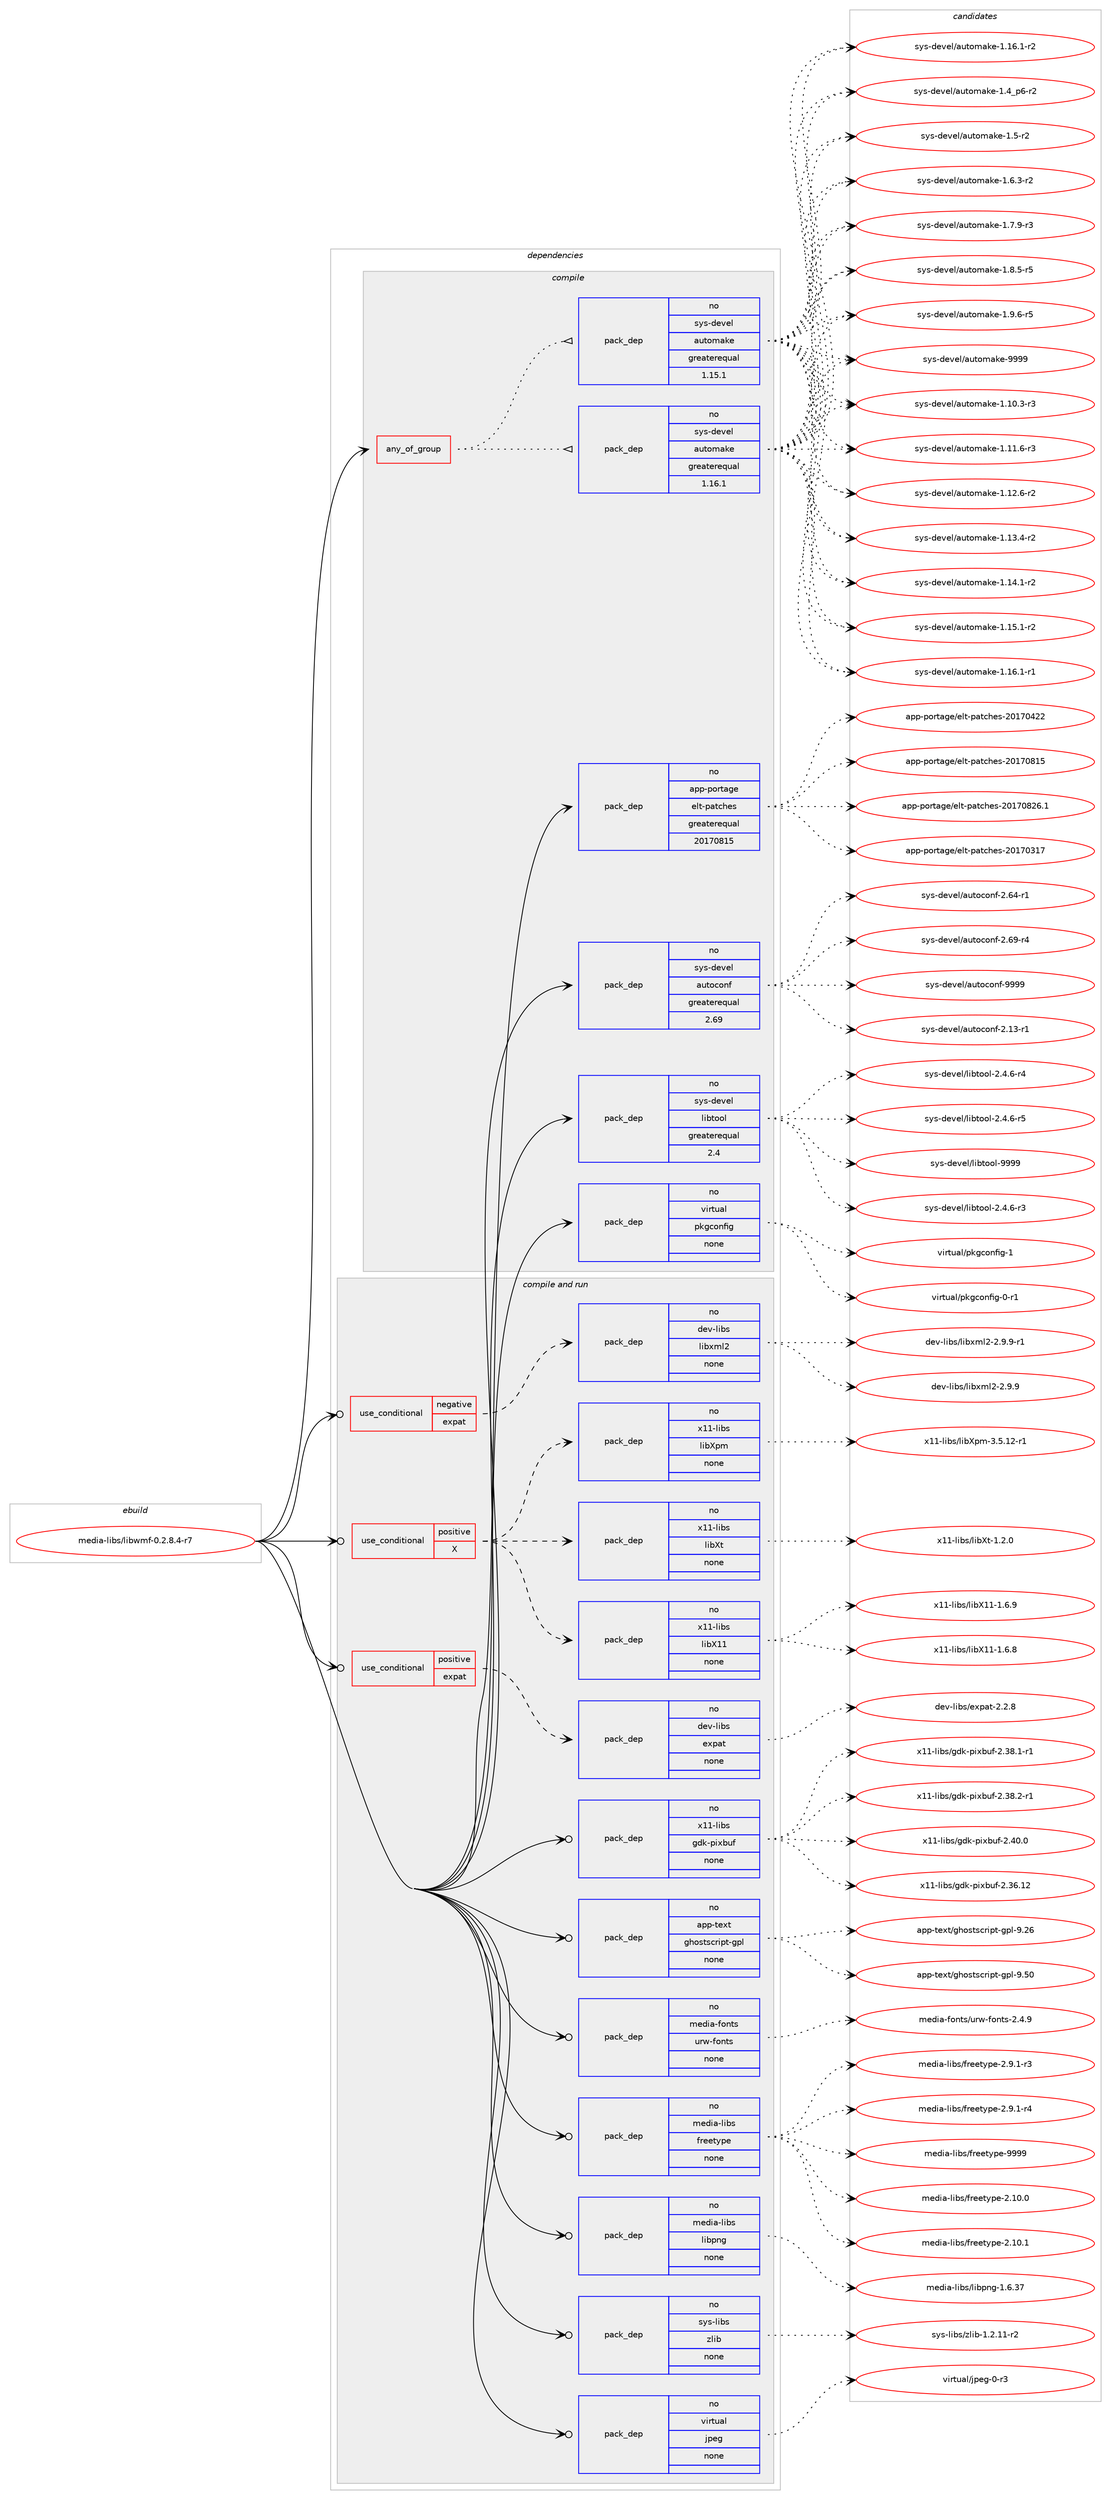 digraph prolog {

# *************
# Graph options
# *************

newrank=true;
concentrate=true;
compound=true;
graph [rankdir=LR,fontname=Helvetica,fontsize=10,ranksep=1.5];#, ranksep=2.5, nodesep=0.2];
edge  [arrowhead=vee];
node  [fontname=Helvetica,fontsize=10];

# **********
# The ebuild
# **********

subgraph cluster_leftcol {
color=gray;
rank=same;
label=<<i>ebuild</i>>;
id [label="media-libs/libwmf-0.2.8.4-r7", color=red, width=4, href="../media-libs/libwmf-0.2.8.4-r7.svg"];
}

# ****************
# The dependencies
# ****************

subgraph cluster_midcol {
color=gray;
label=<<i>dependencies</i>>;
subgraph cluster_compile {
fillcolor="#eeeeee";
style=filled;
label=<<i>compile</i>>;
subgraph any13313 {
dependency789006 [label=<<TABLE BORDER="0" CELLBORDER="1" CELLSPACING="0" CELLPADDING="4"><TR><TD CELLPADDING="10">any_of_group</TD></TR></TABLE>>, shape=none, color=red];subgraph pack583363 {
dependency789007 [label=<<TABLE BORDER="0" CELLBORDER="1" CELLSPACING="0" CELLPADDING="4" WIDTH="220"><TR><TD ROWSPAN="6" CELLPADDING="30">pack_dep</TD></TR><TR><TD WIDTH="110">no</TD></TR><TR><TD>sys-devel</TD></TR><TR><TD>automake</TD></TR><TR><TD>greaterequal</TD></TR><TR><TD>1.16.1</TD></TR></TABLE>>, shape=none, color=blue];
}
dependency789006:e -> dependency789007:w [weight=20,style="dotted",arrowhead="oinv"];
subgraph pack583364 {
dependency789008 [label=<<TABLE BORDER="0" CELLBORDER="1" CELLSPACING="0" CELLPADDING="4" WIDTH="220"><TR><TD ROWSPAN="6" CELLPADDING="30">pack_dep</TD></TR><TR><TD WIDTH="110">no</TD></TR><TR><TD>sys-devel</TD></TR><TR><TD>automake</TD></TR><TR><TD>greaterequal</TD></TR><TR><TD>1.15.1</TD></TR></TABLE>>, shape=none, color=blue];
}
dependency789006:e -> dependency789008:w [weight=20,style="dotted",arrowhead="oinv"];
}
id:e -> dependency789006:w [weight=20,style="solid",arrowhead="vee"];
subgraph pack583365 {
dependency789009 [label=<<TABLE BORDER="0" CELLBORDER="1" CELLSPACING="0" CELLPADDING="4" WIDTH="220"><TR><TD ROWSPAN="6" CELLPADDING="30">pack_dep</TD></TR><TR><TD WIDTH="110">no</TD></TR><TR><TD>app-portage</TD></TR><TR><TD>elt-patches</TD></TR><TR><TD>greaterequal</TD></TR><TR><TD>20170815</TD></TR></TABLE>>, shape=none, color=blue];
}
id:e -> dependency789009:w [weight=20,style="solid",arrowhead="vee"];
subgraph pack583366 {
dependency789010 [label=<<TABLE BORDER="0" CELLBORDER="1" CELLSPACING="0" CELLPADDING="4" WIDTH="220"><TR><TD ROWSPAN="6" CELLPADDING="30">pack_dep</TD></TR><TR><TD WIDTH="110">no</TD></TR><TR><TD>sys-devel</TD></TR><TR><TD>autoconf</TD></TR><TR><TD>greaterequal</TD></TR><TR><TD>2.69</TD></TR></TABLE>>, shape=none, color=blue];
}
id:e -> dependency789010:w [weight=20,style="solid",arrowhead="vee"];
subgraph pack583367 {
dependency789011 [label=<<TABLE BORDER="0" CELLBORDER="1" CELLSPACING="0" CELLPADDING="4" WIDTH="220"><TR><TD ROWSPAN="6" CELLPADDING="30">pack_dep</TD></TR><TR><TD WIDTH="110">no</TD></TR><TR><TD>sys-devel</TD></TR><TR><TD>libtool</TD></TR><TR><TD>greaterequal</TD></TR><TR><TD>2.4</TD></TR></TABLE>>, shape=none, color=blue];
}
id:e -> dependency789011:w [weight=20,style="solid",arrowhead="vee"];
subgraph pack583368 {
dependency789012 [label=<<TABLE BORDER="0" CELLBORDER="1" CELLSPACING="0" CELLPADDING="4" WIDTH="220"><TR><TD ROWSPAN="6" CELLPADDING="30">pack_dep</TD></TR><TR><TD WIDTH="110">no</TD></TR><TR><TD>virtual</TD></TR><TR><TD>pkgconfig</TD></TR><TR><TD>none</TD></TR><TR><TD></TD></TR></TABLE>>, shape=none, color=blue];
}
id:e -> dependency789012:w [weight=20,style="solid",arrowhead="vee"];
}
subgraph cluster_compileandrun {
fillcolor="#eeeeee";
style=filled;
label=<<i>compile and run</i>>;
subgraph cond191897 {
dependency789013 [label=<<TABLE BORDER="0" CELLBORDER="1" CELLSPACING="0" CELLPADDING="4"><TR><TD ROWSPAN="3" CELLPADDING="10">use_conditional</TD></TR><TR><TD>negative</TD></TR><TR><TD>expat</TD></TR></TABLE>>, shape=none, color=red];
subgraph pack583369 {
dependency789014 [label=<<TABLE BORDER="0" CELLBORDER="1" CELLSPACING="0" CELLPADDING="4" WIDTH="220"><TR><TD ROWSPAN="6" CELLPADDING="30">pack_dep</TD></TR><TR><TD WIDTH="110">no</TD></TR><TR><TD>dev-libs</TD></TR><TR><TD>libxml2</TD></TR><TR><TD>none</TD></TR><TR><TD></TD></TR></TABLE>>, shape=none, color=blue];
}
dependency789013:e -> dependency789014:w [weight=20,style="dashed",arrowhead="vee"];
}
id:e -> dependency789013:w [weight=20,style="solid",arrowhead="odotvee"];
subgraph cond191898 {
dependency789015 [label=<<TABLE BORDER="0" CELLBORDER="1" CELLSPACING="0" CELLPADDING="4"><TR><TD ROWSPAN="3" CELLPADDING="10">use_conditional</TD></TR><TR><TD>positive</TD></TR><TR><TD>X</TD></TR></TABLE>>, shape=none, color=red];
subgraph pack583370 {
dependency789016 [label=<<TABLE BORDER="0" CELLBORDER="1" CELLSPACING="0" CELLPADDING="4" WIDTH="220"><TR><TD ROWSPAN="6" CELLPADDING="30">pack_dep</TD></TR><TR><TD WIDTH="110">no</TD></TR><TR><TD>x11-libs</TD></TR><TR><TD>libX11</TD></TR><TR><TD>none</TD></TR><TR><TD></TD></TR></TABLE>>, shape=none, color=blue];
}
dependency789015:e -> dependency789016:w [weight=20,style="dashed",arrowhead="vee"];
subgraph pack583371 {
dependency789017 [label=<<TABLE BORDER="0" CELLBORDER="1" CELLSPACING="0" CELLPADDING="4" WIDTH="220"><TR><TD ROWSPAN="6" CELLPADDING="30">pack_dep</TD></TR><TR><TD WIDTH="110">no</TD></TR><TR><TD>x11-libs</TD></TR><TR><TD>libXt</TD></TR><TR><TD>none</TD></TR><TR><TD></TD></TR></TABLE>>, shape=none, color=blue];
}
dependency789015:e -> dependency789017:w [weight=20,style="dashed",arrowhead="vee"];
subgraph pack583372 {
dependency789018 [label=<<TABLE BORDER="0" CELLBORDER="1" CELLSPACING="0" CELLPADDING="4" WIDTH="220"><TR><TD ROWSPAN="6" CELLPADDING="30">pack_dep</TD></TR><TR><TD WIDTH="110">no</TD></TR><TR><TD>x11-libs</TD></TR><TR><TD>libXpm</TD></TR><TR><TD>none</TD></TR><TR><TD></TD></TR></TABLE>>, shape=none, color=blue];
}
dependency789015:e -> dependency789018:w [weight=20,style="dashed",arrowhead="vee"];
}
id:e -> dependency789015:w [weight=20,style="solid",arrowhead="odotvee"];
subgraph cond191899 {
dependency789019 [label=<<TABLE BORDER="0" CELLBORDER="1" CELLSPACING="0" CELLPADDING="4"><TR><TD ROWSPAN="3" CELLPADDING="10">use_conditional</TD></TR><TR><TD>positive</TD></TR><TR><TD>expat</TD></TR></TABLE>>, shape=none, color=red];
subgraph pack583373 {
dependency789020 [label=<<TABLE BORDER="0" CELLBORDER="1" CELLSPACING="0" CELLPADDING="4" WIDTH="220"><TR><TD ROWSPAN="6" CELLPADDING="30">pack_dep</TD></TR><TR><TD WIDTH="110">no</TD></TR><TR><TD>dev-libs</TD></TR><TR><TD>expat</TD></TR><TR><TD>none</TD></TR><TR><TD></TD></TR></TABLE>>, shape=none, color=blue];
}
dependency789019:e -> dependency789020:w [weight=20,style="dashed",arrowhead="vee"];
}
id:e -> dependency789019:w [weight=20,style="solid",arrowhead="odotvee"];
subgraph pack583374 {
dependency789021 [label=<<TABLE BORDER="0" CELLBORDER="1" CELLSPACING="0" CELLPADDING="4" WIDTH="220"><TR><TD ROWSPAN="6" CELLPADDING="30">pack_dep</TD></TR><TR><TD WIDTH="110">no</TD></TR><TR><TD>app-text</TD></TR><TR><TD>ghostscript-gpl</TD></TR><TR><TD>none</TD></TR><TR><TD></TD></TR></TABLE>>, shape=none, color=blue];
}
id:e -> dependency789021:w [weight=20,style="solid",arrowhead="odotvee"];
subgraph pack583375 {
dependency789022 [label=<<TABLE BORDER="0" CELLBORDER="1" CELLSPACING="0" CELLPADDING="4" WIDTH="220"><TR><TD ROWSPAN="6" CELLPADDING="30">pack_dep</TD></TR><TR><TD WIDTH="110">no</TD></TR><TR><TD>media-fonts</TD></TR><TR><TD>urw-fonts</TD></TR><TR><TD>none</TD></TR><TR><TD></TD></TR></TABLE>>, shape=none, color=blue];
}
id:e -> dependency789022:w [weight=20,style="solid",arrowhead="odotvee"];
subgraph pack583376 {
dependency789023 [label=<<TABLE BORDER="0" CELLBORDER="1" CELLSPACING="0" CELLPADDING="4" WIDTH="220"><TR><TD ROWSPAN="6" CELLPADDING="30">pack_dep</TD></TR><TR><TD WIDTH="110">no</TD></TR><TR><TD>media-libs</TD></TR><TR><TD>freetype</TD></TR><TR><TD>none</TD></TR><TR><TD></TD></TR></TABLE>>, shape=none, color=blue];
}
id:e -> dependency789023:w [weight=20,style="solid",arrowhead="odotvee"];
subgraph pack583377 {
dependency789024 [label=<<TABLE BORDER="0" CELLBORDER="1" CELLSPACING="0" CELLPADDING="4" WIDTH="220"><TR><TD ROWSPAN="6" CELLPADDING="30">pack_dep</TD></TR><TR><TD WIDTH="110">no</TD></TR><TR><TD>media-libs</TD></TR><TR><TD>libpng</TD></TR><TR><TD>none</TD></TR><TR><TD></TD></TR></TABLE>>, shape=none, color=blue];
}
id:e -> dependency789024:w [weight=20,style="solid",arrowhead="odotvee"];
subgraph pack583378 {
dependency789025 [label=<<TABLE BORDER="0" CELLBORDER="1" CELLSPACING="0" CELLPADDING="4" WIDTH="220"><TR><TD ROWSPAN="6" CELLPADDING="30">pack_dep</TD></TR><TR><TD WIDTH="110">no</TD></TR><TR><TD>sys-libs</TD></TR><TR><TD>zlib</TD></TR><TR><TD>none</TD></TR><TR><TD></TD></TR></TABLE>>, shape=none, color=blue];
}
id:e -> dependency789025:w [weight=20,style="solid",arrowhead="odotvee"];
subgraph pack583379 {
dependency789026 [label=<<TABLE BORDER="0" CELLBORDER="1" CELLSPACING="0" CELLPADDING="4" WIDTH="220"><TR><TD ROWSPAN="6" CELLPADDING="30">pack_dep</TD></TR><TR><TD WIDTH="110">no</TD></TR><TR><TD>virtual</TD></TR><TR><TD>jpeg</TD></TR><TR><TD>none</TD></TR><TR><TD></TD></TR></TABLE>>, shape=none, color=blue];
}
id:e -> dependency789026:w [weight=20,style="solid",arrowhead="odotvee"];
subgraph pack583380 {
dependency789027 [label=<<TABLE BORDER="0" CELLBORDER="1" CELLSPACING="0" CELLPADDING="4" WIDTH="220"><TR><TD ROWSPAN="6" CELLPADDING="30">pack_dep</TD></TR><TR><TD WIDTH="110">no</TD></TR><TR><TD>x11-libs</TD></TR><TR><TD>gdk-pixbuf</TD></TR><TR><TD>none</TD></TR><TR><TD></TD></TR></TABLE>>, shape=none, color=blue];
}
id:e -> dependency789027:w [weight=20,style="solid",arrowhead="odotvee"];
}
subgraph cluster_run {
fillcolor="#eeeeee";
style=filled;
label=<<i>run</i>>;
}
}

# **************
# The candidates
# **************

subgraph cluster_choices {
rank=same;
color=gray;
label=<<i>candidates</i>>;

subgraph choice583363 {
color=black;
nodesep=1;
choice11512111545100101118101108479711711611110997107101454946494846514511451 [label="sys-devel/automake-1.10.3-r3", color=red, width=4,href="../sys-devel/automake-1.10.3-r3.svg"];
choice11512111545100101118101108479711711611110997107101454946494946544511451 [label="sys-devel/automake-1.11.6-r3", color=red, width=4,href="../sys-devel/automake-1.11.6-r3.svg"];
choice11512111545100101118101108479711711611110997107101454946495046544511450 [label="sys-devel/automake-1.12.6-r2", color=red, width=4,href="../sys-devel/automake-1.12.6-r2.svg"];
choice11512111545100101118101108479711711611110997107101454946495146524511450 [label="sys-devel/automake-1.13.4-r2", color=red, width=4,href="../sys-devel/automake-1.13.4-r2.svg"];
choice11512111545100101118101108479711711611110997107101454946495246494511450 [label="sys-devel/automake-1.14.1-r2", color=red, width=4,href="../sys-devel/automake-1.14.1-r2.svg"];
choice11512111545100101118101108479711711611110997107101454946495346494511450 [label="sys-devel/automake-1.15.1-r2", color=red, width=4,href="../sys-devel/automake-1.15.1-r2.svg"];
choice11512111545100101118101108479711711611110997107101454946495446494511449 [label="sys-devel/automake-1.16.1-r1", color=red, width=4,href="../sys-devel/automake-1.16.1-r1.svg"];
choice11512111545100101118101108479711711611110997107101454946495446494511450 [label="sys-devel/automake-1.16.1-r2", color=red, width=4,href="../sys-devel/automake-1.16.1-r2.svg"];
choice115121115451001011181011084797117116111109971071014549465295112544511450 [label="sys-devel/automake-1.4_p6-r2", color=red, width=4,href="../sys-devel/automake-1.4_p6-r2.svg"];
choice11512111545100101118101108479711711611110997107101454946534511450 [label="sys-devel/automake-1.5-r2", color=red, width=4,href="../sys-devel/automake-1.5-r2.svg"];
choice115121115451001011181011084797117116111109971071014549465446514511450 [label="sys-devel/automake-1.6.3-r2", color=red, width=4,href="../sys-devel/automake-1.6.3-r2.svg"];
choice115121115451001011181011084797117116111109971071014549465546574511451 [label="sys-devel/automake-1.7.9-r3", color=red, width=4,href="../sys-devel/automake-1.7.9-r3.svg"];
choice115121115451001011181011084797117116111109971071014549465646534511453 [label="sys-devel/automake-1.8.5-r5", color=red, width=4,href="../sys-devel/automake-1.8.5-r5.svg"];
choice115121115451001011181011084797117116111109971071014549465746544511453 [label="sys-devel/automake-1.9.6-r5", color=red, width=4,href="../sys-devel/automake-1.9.6-r5.svg"];
choice115121115451001011181011084797117116111109971071014557575757 [label="sys-devel/automake-9999", color=red, width=4,href="../sys-devel/automake-9999.svg"];
dependency789007:e -> choice11512111545100101118101108479711711611110997107101454946494846514511451:w [style=dotted,weight="100"];
dependency789007:e -> choice11512111545100101118101108479711711611110997107101454946494946544511451:w [style=dotted,weight="100"];
dependency789007:e -> choice11512111545100101118101108479711711611110997107101454946495046544511450:w [style=dotted,weight="100"];
dependency789007:e -> choice11512111545100101118101108479711711611110997107101454946495146524511450:w [style=dotted,weight="100"];
dependency789007:e -> choice11512111545100101118101108479711711611110997107101454946495246494511450:w [style=dotted,weight="100"];
dependency789007:e -> choice11512111545100101118101108479711711611110997107101454946495346494511450:w [style=dotted,weight="100"];
dependency789007:e -> choice11512111545100101118101108479711711611110997107101454946495446494511449:w [style=dotted,weight="100"];
dependency789007:e -> choice11512111545100101118101108479711711611110997107101454946495446494511450:w [style=dotted,weight="100"];
dependency789007:e -> choice115121115451001011181011084797117116111109971071014549465295112544511450:w [style=dotted,weight="100"];
dependency789007:e -> choice11512111545100101118101108479711711611110997107101454946534511450:w [style=dotted,weight="100"];
dependency789007:e -> choice115121115451001011181011084797117116111109971071014549465446514511450:w [style=dotted,weight="100"];
dependency789007:e -> choice115121115451001011181011084797117116111109971071014549465546574511451:w [style=dotted,weight="100"];
dependency789007:e -> choice115121115451001011181011084797117116111109971071014549465646534511453:w [style=dotted,weight="100"];
dependency789007:e -> choice115121115451001011181011084797117116111109971071014549465746544511453:w [style=dotted,weight="100"];
dependency789007:e -> choice115121115451001011181011084797117116111109971071014557575757:w [style=dotted,weight="100"];
}
subgraph choice583364 {
color=black;
nodesep=1;
choice11512111545100101118101108479711711611110997107101454946494846514511451 [label="sys-devel/automake-1.10.3-r3", color=red, width=4,href="../sys-devel/automake-1.10.3-r3.svg"];
choice11512111545100101118101108479711711611110997107101454946494946544511451 [label="sys-devel/automake-1.11.6-r3", color=red, width=4,href="../sys-devel/automake-1.11.6-r3.svg"];
choice11512111545100101118101108479711711611110997107101454946495046544511450 [label="sys-devel/automake-1.12.6-r2", color=red, width=4,href="../sys-devel/automake-1.12.6-r2.svg"];
choice11512111545100101118101108479711711611110997107101454946495146524511450 [label="sys-devel/automake-1.13.4-r2", color=red, width=4,href="../sys-devel/automake-1.13.4-r2.svg"];
choice11512111545100101118101108479711711611110997107101454946495246494511450 [label="sys-devel/automake-1.14.1-r2", color=red, width=4,href="../sys-devel/automake-1.14.1-r2.svg"];
choice11512111545100101118101108479711711611110997107101454946495346494511450 [label="sys-devel/automake-1.15.1-r2", color=red, width=4,href="../sys-devel/automake-1.15.1-r2.svg"];
choice11512111545100101118101108479711711611110997107101454946495446494511449 [label="sys-devel/automake-1.16.1-r1", color=red, width=4,href="../sys-devel/automake-1.16.1-r1.svg"];
choice11512111545100101118101108479711711611110997107101454946495446494511450 [label="sys-devel/automake-1.16.1-r2", color=red, width=4,href="../sys-devel/automake-1.16.1-r2.svg"];
choice115121115451001011181011084797117116111109971071014549465295112544511450 [label="sys-devel/automake-1.4_p6-r2", color=red, width=4,href="../sys-devel/automake-1.4_p6-r2.svg"];
choice11512111545100101118101108479711711611110997107101454946534511450 [label="sys-devel/automake-1.5-r2", color=red, width=4,href="../sys-devel/automake-1.5-r2.svg"];
choice115121115451001011181011084797117116111109971071014549465446514511450 [label="sys-devel/automake-1.6.3-r2", color=red, width=4,href="../sys-devel/automake-1.6.3-r2.svg"];
choice115121115451001011181011084797117116111109971071014549465546574511451 [label="sys-devel/automake-1.7.9-r3", color=red, width=4,href="../sys-devel/automake-1.7.9-r3.svg"];
choice115121115451001011181011084797117116111109971071014549465646534511453 [label="sys-devel/automake-1.8.5-r5", color=red, width=4,href="../sys-devel/automake-1.8.5-r5.svg"];
choice115121115451001011181011084797117116111109971071014549465746544511453 [label="sys-devel/automake-1.9.6-r5", color=red, width=4,href="../sys-devel/automake-1.9.6-r5.svg"];
choice115121115451001011181011084797117116111109971071014557575757 [label="sys-devel/automake-9999", color=red, width=4,href="../sys-devel/automake-9999.svg"];
dependency789008:e -> choice11512111545100101118101108479711711611110997107101454946494846514511451:w [style=dotted,weight="100"];
dependency789008:e -> choice11512111545100101118101108479711711611110997107101454946494946544511451:w [style=dotted,weight="100"];
dependency789008:e -> choice11512111545100101118101108479711711611110997107101454946495046544511450:w [style=dotted,weight="100"];
dependency789008:e -> choice11512111545100101118101108479711711611110997107101454946495146524511450:w [style=dotted,weight="100"];
dependency789008:e -> choice11512111545100101118101108479711711611110997107101454946495246494511450:w [style=dotted,weight="100"];
dependency789008:e -> choice11512111545100101118101108479711711611110997107101454946495346494511450:w [style=dotted,weight="100"];
dependency789008:e -> choice11512111545100101118101108479711711611110997107101454946495446494511449:w [style=dotted,weight="100"];
dependency789008:e -> choice11512111545100101118101108479711711611110997107101454946495446494511450:w [style=dotted,weight="100"];
dependency789008:e -> choice115121115451001011181011084797117116111109971071014549465295112544511450:w [style=dotted,weight="100"];
dependency789008:e -> choice11512111545100101118101108479711711611110997107101454946534511450:w [style=dotted,weight="100"];
dependency789008:e -> choice115121115451001011181011084797117116111109971071014549465446514511450:w [style=dotted,weight="100"];
dependency789008:e -> choice115121115451001011181011084797117116111109971071014549465546574511451:w [style=dotted,weight="100"];
dependency789008:e -> choice115121115451001011181011084797117116111109971071014549465646534511453:w [style=dotted,weight="100"];
dependency789008:e -> choice115121115451001011181011084797117116111109971071014549465746544511453:w [style=dotted,weight="100"];
dependency789008:e -> choice115121115451001011181011084797117116111109971071014557575757:w [style=dotted,weight="100"];
}
subgraph choice583365 {
color=black;
nodesep=1;
choice97112112451121111141169710310147101108116451129711699104101115455048495548514955 [label="app-portage/elt-patches-20170317", color=red, width=4,href="../app-portage/elt-patches-20170317.svg"];
choice97112112451121111141169710310147101108116451129711699104101115455048495548525050 [label="app-portage/elt-patches-20170422", color=red, width=4,href="../app-portage/elt-patches-20170422.svg"];
choice97112112451121111141169710310147101108116451129711699104101115455048495548564953 [label="app-portage/elt-patches-20170815", color=red, width=4,href="../app-portage/elt-patches-20170815.svg"];
choice971121124511211111411697103101471011081164511297116991041011154550484955485650544649 [label="app-portage/elt-patches-20170826.1", color=red, width=4,href="../app-portage/elt-patches-20170826.1.svg"];
dependency789009:e -> choice97112112451121111141169710310147101108116451129711699104101115455048495548514955:w [style=dotted,weight="100"];
dependency789009:e -> choice97112112451121111141169710310147101108116451129711699104101115455048495548525050:w [style=dotted,weight="100"];
dependency789009:e -> choice97112112451121111141169710310147101108116451129711699104101115455048495548564953:w [style=dotted,weight="100"];
dependency789009:e -> choice971121124511211111411697103101471011081164511297116991041011154550484955485650544649:w [style=dotted,weight="100"];
}
subgraph choice583366 {
color=black;
nodesep=1;
choice1151211154510010111810110847971171161119911111010245504649514511449 [label="sys-devel/autoconf-2.13-r1", color=red, width=4,href="../sys-devel/autoconf-2.13-r1.svg"];
choice1151211154510010111810110847971171161119911111010245504654524511449 [label="sys-devel/autoconf-2.64-r1", color=red, width=4,href="../sys-devel/autoconf-2.64-r1.svg"];
choice1151211154510010111810110847971171161119911111010245504654574511452 [label="sys-devel/autoconf-2.69-r4", color=red, width=4,href="../sys-devel/autoconf-2.69-r4.svg"];
choice115121115451001011181011084797117116111991111101024557575757 [label="sys-devel/autoconf-9999", color=red, width=4,href="../sys-devel/autoconf-9999.svg"];
dependency789010:e -> choice1151211154510010111810110847971171161119911111010245504649514511449:w [style=dotted,weight="100"];
dependency789010:e -> choice1151211154510010111810110847971171161119911111010245504654524511449:w [style=dotted,weight="100"];
dependency789010:e -> choice1151211154510010111810110847971171161119911111010245504654574511452:w [style=dotted,weight="100"];
dependency789010:e -> choice115121115451001011181011084797117116111991111101024557575757:w [style=dotted,weight="100"];
}
subgraph choice583367 {
color=black;
nodesep=1;
choice1151211154510010111810110847108105981161111111084550465246544511451 [label="sys-devel/libtool-2.4.6-r3", color=red, width=4,href="../sys-devel/libtool-2.4.6-r3.svg"];
choice1151211154510010111810110847108105981161111111084550465246544511452 [label="sys-devel/libtool-2.4.6-r4", color=red, width=4,href="../sys-devel/libtool-2.4.6-r4.svg"];
choice1151211154510010111810110847108105981161111111084550465246544511453 [label="sys-devel/libtool-2.4.6-r5", color=red, width=4,href="../sys-devel/libtool-2.4.6-r5.svg"];
choice1151211154510010111810110847108105981161111111084557575757 [label="sys-devel/libtool-9999", color=red, width=4,href="../sys-devel/libtool-9999.svg"];
dependency789011:e -> choice1151211154510010111810110847108105981161111111084550465246544511451:w [style=dotted,weight="100"];
dependency789011:e -> choice1151211154510010111810110847108105981161111111084550465246544511452:w [style=dotted,weight="100"];
dependency789011:e -> choice1151211154510010111810110847108105981161111111084550465246544511453:w [style=dotted,weight="100"];
dependency789011:e -> choice1151211154510010111810110847108105981161111111084557575757:w [style=dotted,weight="100"];
}
subgraph choice583368 {
color=black;
nodesep=1;
choice11810511411611797108471121071039911111010210510345484511449 [label="virtual/pkgconfig-0-r1", color=red, width=4,href="../virtual/pkgconfig-0-r1.svg"];
choice1181051141161179710847112107103991111101021051034549 [label="virtual/pkgconfig-1", color=red, width=4,href="../virtual/pkgconfig-1.svg"];
dependency789012:e -> choice11810511411611797108471121071039911111010210510345484511449:w [style=dotted,weight="100"];
dependency789012:e -> choice1181051141161179710847112107103991111101021051034549:w [style=dotted,weight="100"];
}
subgraph choice583369 {
color=black;
nodesep=1;
choice1001011184510810598115471081059812010910850455046574657 [label="dev-libs/libxml2-2.9.9", color=red, width=4,href="../dev-libs/libxml2-2.9.9.svg"];
choice10010111845108105981154710810598120109108504550465746574511449 [label="dev-libs/libxml2-2.9.9-r1", color=red, width=4,href="../dev-libs/libxml2-2.9.9-r1.svg"];
dependency789014:e -> choice1001011184510810598115471081059812010910850455046574657:w [style=dotted,weight="100"];
dependency789014:e -> choice10010111845108105981154710810598120109108504550465746574511449:w [style=dotted,weight="100"];
}
subgraph choice583370 {
color=black;
nodesep=1;
choice120494945108105981154710810598884949454946544656 [label="x11-libs/libX11-1.6.8", color=red, width=4,href="../x11-libs/libX11-1.6.8.svg"];
choice120494945108105981154710810598884949454946544657 [label="x11-libs/libX11-1.6.9", color=red, width=4,href="../x11-libs/libX11-1.6.9.svg"];
dependency789016:e -> choice120494945108105981154710810598884949454946544656:w [style=dotted,weight="100"];
dependency789016:e -> choice120494945108105981154710810598884949454946544657:w [style=dotted,weight="100"];
}
subgraph choice583371 {
color=black;
nodesep=1;
choice12049494510810598115471081059888116454946504648 [label="x11-libs/libXt-1.2.0", color=red, width=4,href="../x11-libs/libXt-1.2.0.svg"];
dependency789017:e -> choice12049494510810598115471081059888116454946504648:w [style=dotted,weight="100"];
}
subgraph choice583372 {
color=black;
nodesep=1;
choice12049494510810598115471081059888112109455146534649504511449 [label="x11-libs/libXpm-3.5.12-r1", color=red, width=4,href="../x11-libs/libXpm-3.5.12-r1.svg"];
dependency789018:e -> choice12049494510810598115471081059888112109455146534649504511449:w [style=dotted,weight="100"];
}
subgraph choice583373 {
color=black;
nodesep=1;
choice10010111845108105981154710112011297116455046504656 [label="dev-libs/expat-2.2.8", color=red, width=4,href="../dev-libs/expat-2.2.8.svg"];
dependency789020:e -> choice10010111845108105981154710112011297116455046504656:w [style=dotted,weight="100"];
}
subgraph choice583374 {
color=black;
nodesep=1;
choice97112112451161011201164710310411111511611599114105112116451031121084557465054 [label="app-text/ghostscript-gpl-9.26", color=red, width=4,href="../app-text/ghostscript-gpl-9.26.svg"];
choice97112112451161011201164710310411111511611599114105112116451031121084557465348 [label="app-text/ghostscript-gpl-9.50", color=red, width=4,href="../app-text/ghostscript-gpl-9.50.svg"];
dependency789021:e -> choice97112112451161011201164710310411111511611599114105112116451031121084557465054:w [style=dotted,weight="100"];
dependency789021:e -> choice97112112451161011201164710310411111511611599114105112116451031121084557465348:w [style=dotted,weight="100"];
}
subgraph choice583375 {
color=black;
nodesep=1;
choice10910110010597451021111101161154711711411945102111110116115455046524657 [label="media-fonts/urw-fonts-2.4.9", color=red, width=4,href="../media-fonts/urw-fonts-2.4.9.svg"];
dependency789022:e -> choice10910110010597451021111101161154711711411945102111110116115455046524657:w [style=dotted,weight="100"];
}
subgraph choice583376 {
color=black;
nodesep=1;
choice1091011001059745108105981154710211410110111612111210145504649484648 [label="media-libs/freetype-2.10.0", color=red, width=4,href="../media-libs/freetype-2.10.0.svg"];
choice1091011001059745108105981154710211410110111612111210145504649484649 [label="media-libs/freetype-2.10.1", color=red, width=4,href="../media-libs/freetype-2.10.1.svg"];
choice109101100105974510810598115471021141011011161211121014550465746494511451 [label="media-libs/freetype-2.9.1-r3", color=red, width=4,href="../media-libs/freetype-2.9.1-r3.svg"];
choice109101100105974510810598115471021141011011161211121014550465746494511452 [label="media-libs/freetype-2.9.1-r4", color=red, width=4,href="../media-libs/freetype-2.9.1-r4.svg"];
choice109101100105974510810598115471021141011011161211121014557575757 [label="media-libs/freetype-9999", color=red, width=4,href="../media-libs/freetype-9999.svg"];
dependency789023:e -> choice1091011001059745108105981154710211410110111612111210145504649484648:w [style=dotted,weight="100"];
dependency789023:e -> choice1091011001059745108105981154710211410110111612111210145504649484649:w [style=dotted,weight="100"];
dependency789023:e -> choice109101100105974510810598115471021141011011161211121014550465746494511451:w [style=dotted,weight="100"];
dependency789023:e -> choice109101100105974510810598115471021141011011161211121014550465746494511452:w [style=dotted,weight="100"];
dependency789023:e -> choice109101100105974510810598115471021141011011161211121014557575757:w [style=dotted,weight="100"];
}
subgraph choice583377 {
color=black;
nodesep=1;
choice109101100105974510810598115471081059811211010345494654465155 [label="media-libs/libpng-1.6.37", color=red, width=4,href="../media-libs/libpng-1.6.37.svg"];
dependency789024:e -> choice109101100105974510810598115471081059811211010345494654465155:w [style=dotted,weight="100"];
}
subgraph choice583378 {
color=black;
nodesep=1;
choice11512111545108105981154712210810598454946504649494511450 [label="sys-libs/zlib-1.2.11-r2", color=red, width=4,href="../sys-libs/zlib-1.2.11-r2.svg"];
dependency789025:e -> choice11512111545108105981154712210810598454946504649494511450:w [style=dotted,weight="100"];
}
subgraph choice583379 {
color=black;
nodesep=1;
choice118105114116117971084710611210110345484511451 [label="virtual/jpeg-0-r3", color=red, width=4,href="../virtual/jpeg-0-r3.svg"];
dependency789026:e -> choice118105114116117971084710611210110345484511451:w [style=dotted,weight="100"];
}
subgraph choice583380 {
color=black;
nodesep=1;
choice120494945108105981154710310010745112105120981171024550465154464950 [label="x11-libs/gdk-pixbuf-2.36.12", color=red, width=4,href="../x11-libs/gdk-pixbuf-2.36.12.svg"];
choice12049494510810598115471031001074511210512098117102455046515646494511449 [label="x11-libs/gdk-pixbuf-2.38.1-r1", color=red, width=4,href="../x11-libs/gdk-pixbuf-2.38.1-r1.svg"];
choice12049494510810598115471031001074511210512098117102455046515646504511449 [label="x11-libs/gdk-pixbuf-2.38.2-r1", color=red, width=4,href="../x11-libs/gdk-pixbuf-2.38.2-r1.svg"];
choice1204949451081059811547103100107451121051209811710245504652484648 [label="x11-libs/gdk-pixbuf-2.40.0", color=red, width=4,href="../x11-libs/gdk-pixbuf-2.40.0.svg"];
dependency789027:e -> choice120494945108105981154710310010745112105120981171024550465154464950:w [style=dotted,weight="100"];
dependency789027:e -> choice12049494510810598115471031001074511210512098117102455046515646494511449:w [style=dotted,weight="100"];
dependency789027:e -> choice12049494510810598115471031001074511210512098117102455046515646504511449:w [style=dotted,weight="100"];
dependency789027:e -> choice1204949451081059811547103100107451121051209811710245504652484648:w [style=dotted,weight="100"];
}
}

}
